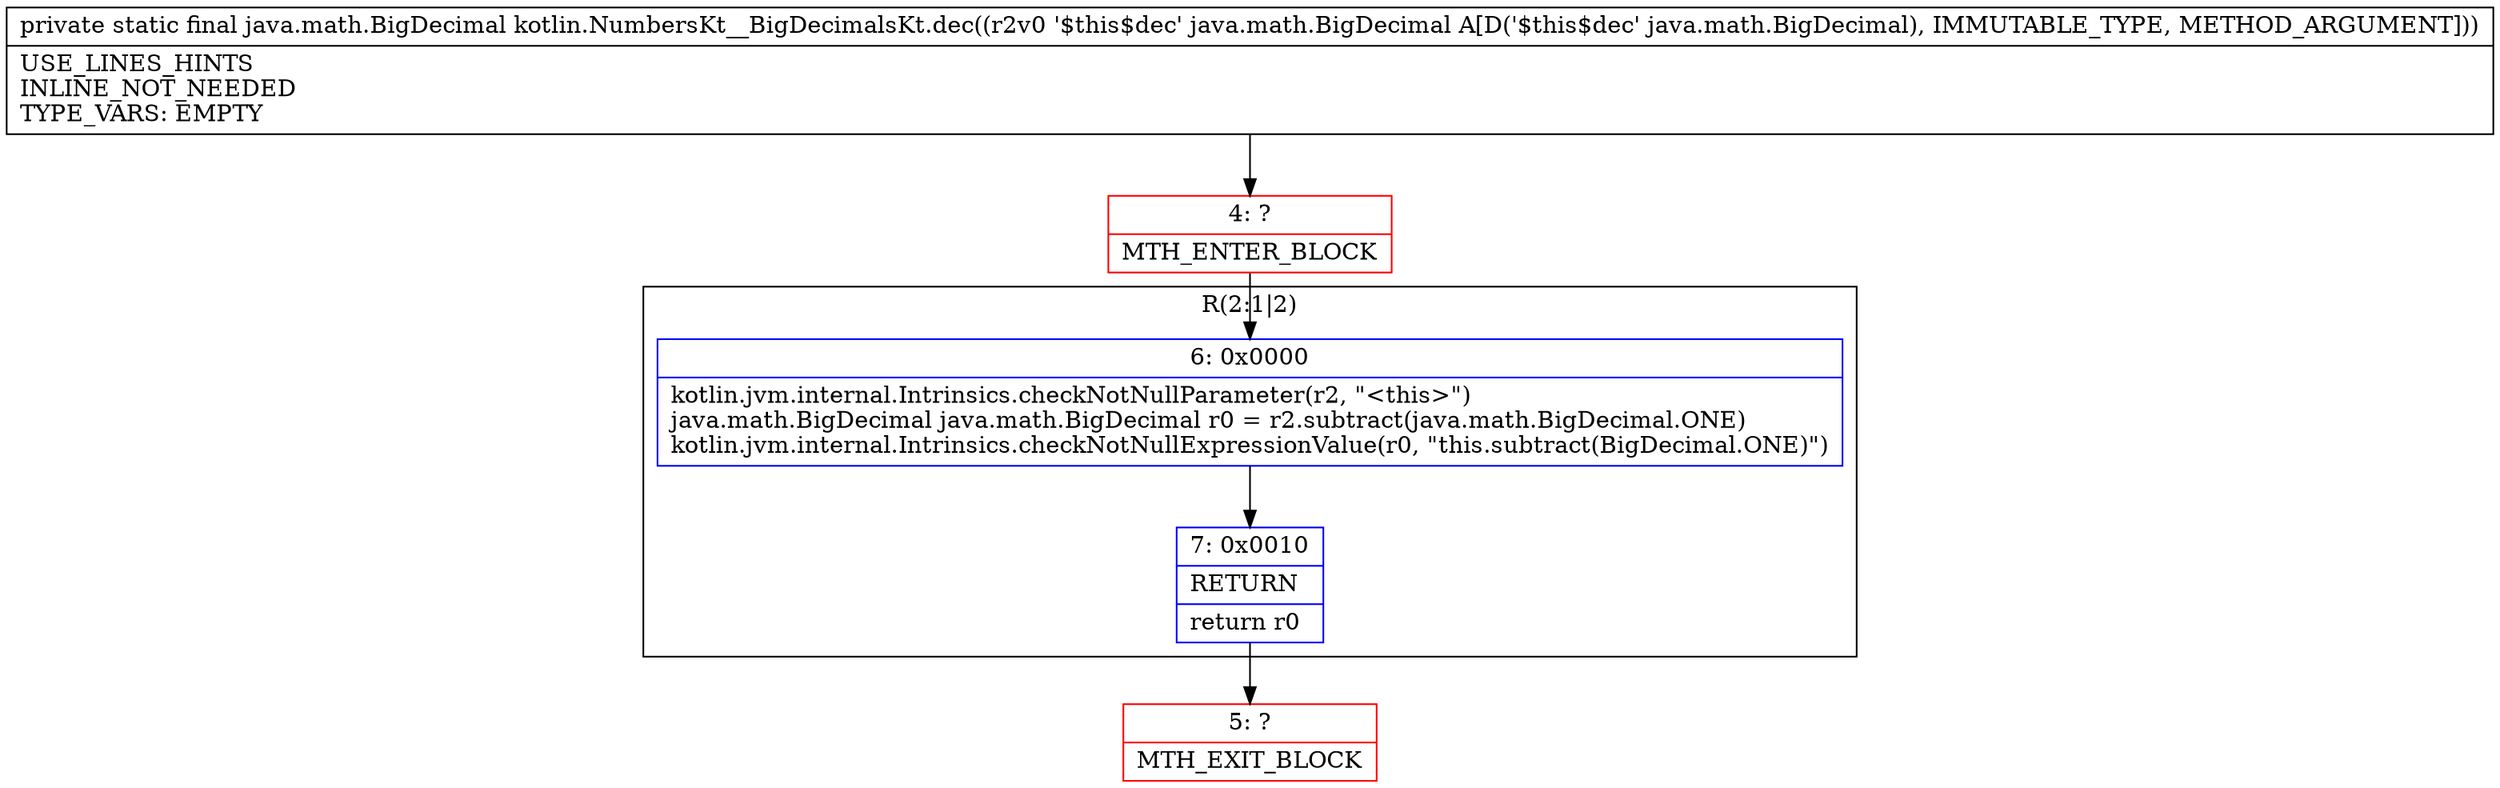 digraph "CFG forkotlin.NumbersKt__BigDecimalsKt.dec(Ljava\/math\/BigDecimal;)Ljava\/math\/BigDecimal;" {
subgraph cluster_Region_1012678489 {
label = "R(2:1|2)";
node [shape=record,color=blue];
Node_6 [shape=record,label="{6\:\ 0x0000|kotlin.jvm.internal.Intrinsics.checkNotNullParameter(r2, \"\<this\>\")\ljava.math.BigDecimal java.math.BigDecimal r0 = r2.subtract(java.math.BigDecimal.ONE)\lkotlin.jvm.internal.Intrinsics.checkNotNullExpressionValue(r0, \"this.subtract(BigDecimal.ONE)\")\l}"];
Node_7 [shape=record,label="{7\:\ 0x0010|RETURN\l|return r0\l}"];
}
Node_4 [shape=record,color=red,label="{4\:\ ?|MTH_ENTER_BLOCK\l}"];
Node_5 [shape=record,color=red,label="{5\:\ ?|MTH_EXIT_BLOCK\l}"];
MethodNode[shape=record,label="{private static final java.math.BigDecimal kotlin.NumbersKt__BigDecimalsKt.dec((r2v0 '$this$dec' java.math.BigDecimal A[D('$this$dec' java.math.BigDecimal), IMMUTABLE_TYPE, METHOD_ARGUMENT]))  | USE_LINES_HINTS\lINLINE_NOT_NEEDED\lTYPE_VARS: EMPTY\l}"];
MethodNode -> Node_4;Node_6 -> Node_7;
Node_7 -> Node_5;
Node_4 -> Node_6;
}

